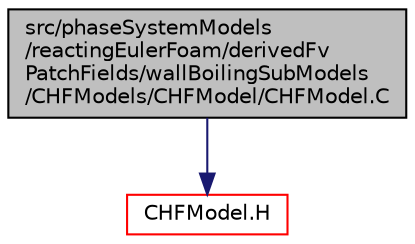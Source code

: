 digraph "src/phaseSystemModels/reactingEulerFoam/derivedFvPatchFields/wallBoilingSubModels/CHFModels/CHFModel/CHFModel.C"
{
  bgcolor="transparent";
  edge [fontname="Helvetica",fontsize="10",labelfontname="Helvetica",labelfontsize="10"];
  node [fontname="Helvetica",fontsize="10",shape=record];
  Node1 [label="src/phaseSystemModels\l/reactingEulerFoam/derivedFv\lPatchFields/wallBoilingSubModels\l/CHFModels/CHFModel/CHFModel.C",height=0.2,width=0.4,color="black", fillcolor="grey75", style="filled" fontcolor="black"];
  Node1 -> Node2 [color="midnightblue",fontsize="10",style="solid",fontname="Helvetica"];
  Node2 [label="CHFModel.H",height=0.2,width=0.4,color="red",URL="$CHFModel_8H.html"];
}
